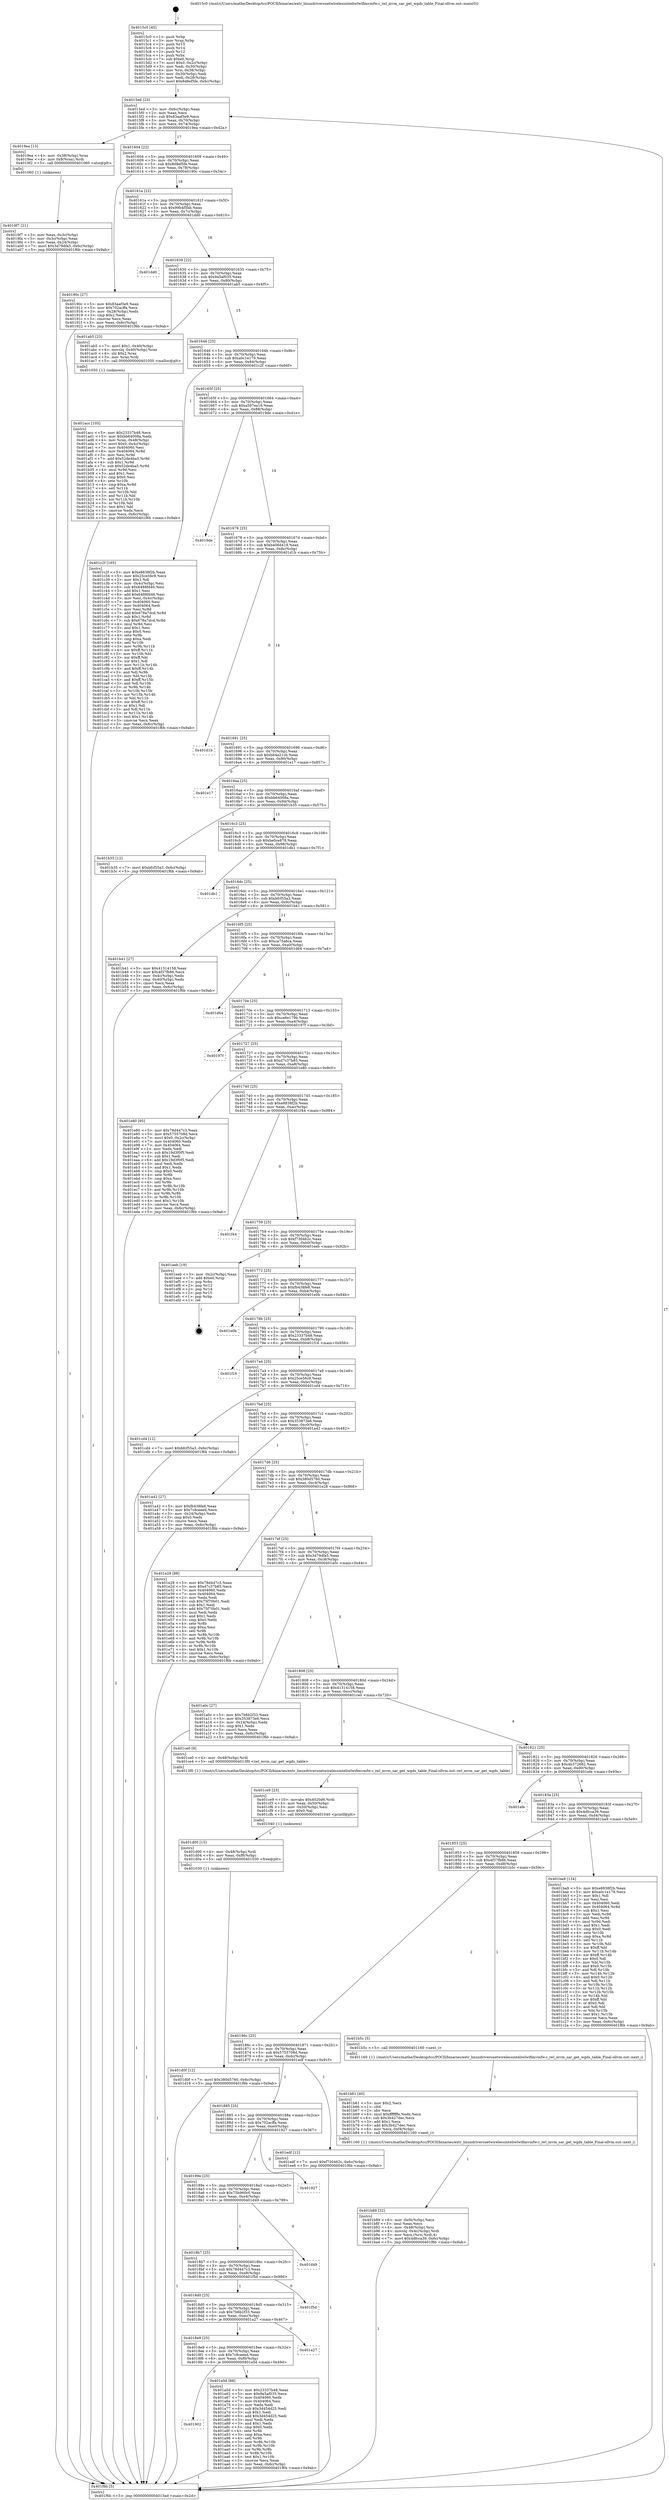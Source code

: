 digraph "0x4015c0" {
  label = "0x4015c0 (/mnt/c/Users/mathe/Desktop/tcc/POCII/binaries/extr_linuxdriversnetwirelessinteliwlwifimvmfw.c_iwl_mvm_sar_get_wgds_table_Final-ollvm.out::main(0))"
  labelloc = "t"
  node[shape=record]

  Entry [label="",width=0.3,height=0.3,shape=circle,fillcolor=black,style=filled]
  "0x4015ed" [label="{
     0x4015ed [23]\l
     | [instrs]\l
     &nbsp;&nbsp;0x4015ed \<+3\>: mov -0x6c(%rbp),%eax\l
     &nbsp;&nbsp;0x4015f0 \<+2\>: mov %eax,%ecx\l
     &nbsp;&nbsp;0x4015f2 \<+6\>: sub $0x83aaf3e9,%ecx\l
     &nbsp;&nbsp;0x4015f8 \<+3\>: mov %eax,-0x70(%rbp)\l
     &nbsp;&nbsp;0x4015fb \<+3\>: mov %ecx,-0x74(%rbp)\l
     &nbsp;&nbsp;0x4015fe \<+6\>: je 00000000004019ea \<main+0x42a\>\l
  }"]
  "0x4019ea" [label="{
     0x4019ea [13]\l
     | [instrs]\l
     &nbsp;&nbsp;0x4019ea \<+4\>: mov -0x38(%rbp),%rax\l
     &nbsp;&nbsp;0x4019ee \<+4\>: mov 0x8(%rax),%rdi\l
     &nbsp;&nbsp;0x4019f2 \<+5\>: call 0000000000401060 \<atoi@plt\>\l
     | [calls]\l
     &nbsp;&nbsp;0x401060 \{1\} (unknown)\l
  }"]
  "0x401604" [label="{
     0x401604 [22]\l
     | [instrs]\l
     &nbsp;&nbsp;0x401604 \<+5\>: jmp 0000000000401609 \<main+0x49\>\l
     &nbsp;&nbsp;0x401609 \<+3\>: mov -0x70(%rbp),%eax\l
     &nbsp;&nbsp;0x40160c \<+5\>: sub $0x8d8ef5fe,%eax\l
     &nbsp;&nbsp;0x401611 \<+3\>: mov %eax,-0x78(%rbp)\l
     &nbsp;&nbsp;0x401614 \<+6\>: je 000000000040190c \<main+0x34c\>\l
  }"]
  Exit [label="",width=0.3,height=0.3,shape=circle,fillcolor=black,style=filled,peripheries=2]
  "0x40190c" [label="{
     0x40190c [27]\l
     | [instrs]\l
     &nbsp;&nbsp;0x40190c \<+5\>: mov $0x83aaf3e9,%eax\l
     &nbsp;&nbsp;0x401911 \<+5\>: mov $0x702acffa,%ecx\l
     &nbsp;&nbsp;0x401916 \<+3\>: mov -0x28(%rbp),%edx\l
     &nbsp;&nbsp;0x401919 \<+3\>: cmp $0x2,%edx\l
     &nbsp;&nbsp;0x40191c \<+3\>: cmovne %ecx,%eax\l
     &nbsp;&nbsp;0x40191f \<+3\>: mov %eax,-0x6c(%rbp)\l
     &nbsp;&nbsp;0x401922 \<+5\>: jmp 0000000000401f6b \<main+0x9ab\>\l
  }"]
  "0x40161a" [label="{
     0x40161a [22]\l
     | [instrs]\l
     &nbsp;&nbsp;0x40161a \<+5\>: jmp 000000000040161f \<main+0x5f\>\l
     &nbsp;&nbsp;0x40161f \<+3\>: mov -0x70(%rbp),%eax\l
     &nbsp;&nbsp;0x401622 \<+5\>: sub $0x99b4f5bb,%eax\l
     &nbsp;&nbsp;0x401627 \<+3\>: mov %eax,-0x7c(%rbp)\l
     &nbsp;&nbsp;0x40162a \<+6\>: je 0000000000401dd0 \<main+0x810\>\l
  }"]
  "0x401f6b" [label="{
     0x401f6b [5]\l
     | [instrs]\l
     &nbsp;&nbsp;0x401f6b \<+5\>: jmp 00000000004015ed \<main+0x2d\>\l
  }"]
  "0x4015c0" [label="{
     0x4015c0 [45]\l
     | [instrs]\l
     &nbsp;&nbsp;0x4015c0 \<+1\>: push %rbp\l
     &nbsp;&nbsp;0x4015c1 \<+3\>: mov %rsp,%rbp\l
     &nbsp;&nbsp;0x4015c4 \<+2\>: push %r15\l
     &nbsp;&nbsp;0x4015c6 \<+2\>: push %r14\l
     &nbsp;&nbsp;0x4015c8 \<+2\>: push %r12\l
     &nbsp;&nbsp;0x4015ca \<+1\>: push %rbx\l
     &nbsp;&nbsp;0x4015cb \<+7\>: sub $0xe0,%rsp\l
     &nbsp;&nbsp;0x4015d2 \<+7\>: movl $0x0,-0x2c(%rbp)\l
     &nbsp;&nbsp;0x4015d9 \<+3\>: mov %edi,-0x30(%rbp)\l
     &nbsp;&nbsp;0x4015dc \<+4\>: mov %rsi,-0x38(%rbp)\l
     &nbsp;&nbsp;0x4015e0 \<+3\>: mov -0x30(%rbp),%edi\l
     &nbsp;&nbsp;0x4015e3 \<+3\>: mov %edi,-0x28(%rbp)\l
     &nbsp;&nbsp;0x4015e6 \<+7\>: movl $0x8d8ef5fe,-0x6c(%rbp)\l
  }"]
  "0x4019f7" [label="{
     0x4019f7 [21]\l
     | [instrs]\l
     &nbsp;&nbsp;0x4019f7 \<+3\>: mov %eax,-0x3c(%rbp)\l
     &nbsp;&nbsp;0x4019fa \<+3\>: mov -0x3c(%rbp),%eax\l
     &nbsp;&nbsp;0x4019fd \<+3\>: mov %eax,-0x24(%rbp)\l
     &nbsp;&nbsp;0x401a00 \<+7\>: movl $0x3d79dfa5,-0x6c(%rbp)\l
     &nbsp;&nbsp;0x401a07 \<+5\>: jmp 0000000000401f6b \<main+0x9ab\>\l
  }"]
  "0x401d0f" [label="{
     0x401d0f [12]\l
     | [instrs]\l
     &nbsp;&nbsp;0x401d0f \<+7\>: movl $0x380d5760,-0x6c(%rbp)\l
     &nbsp;&nbsp;0x401d16 \<+5\>: jmp 0000000000401f6b \<main+0x9ab\>\l
  }"]
  "0x401dd0" [label="{
     0x401dd0\l
  }", style=dashed]
  "0x401630" [label="{
     0x401630 [22]\l
     | [instrs]\l
     &nbsp;&nbsp;0x401630 \<+5\>: jmp 0000000000401635 \<main+0x75\>\l
     &nbsp;&nbsp;0x401635 \<+3\>: mov -0x70(%rbp),%eax\l
     &nbsp;&nbsp;0x401638 \<+5\>: sub $0x9a5af035,%eax\l
     &nbsp;&nbsp;0x40163d \<+3\>: mov %eax,-0x80(%rbp)\l
     &nbsp;&nbsp;0x401640 \<+6\>: je 0000000000401ab5 \<main+0x4f5\>\l
  }"]
  "0x401d00" [label="{
     0x401d00 [15]\l
     | [instrs]\l
     &nbsp;&nbsp;0x401d00 \<+4\>: mov -0x48(%rbp),%rdi\l
     &nbsp;&nbsp;0x401d04 \<+6\>: mov %eax,-0xf8(%rbp)\l
     &nbsp;&nbsp;0x401d0a \<+5\>: call 0000000000401030 \<free@plt\>\l
     | [calls]\l
     &nbsp;&nbsp;0x401030 \{1\} (unknown)\l
  }"]
  "0x401ab5" [label="{
     0x401ab5 [23]\l
     | [instrs]\l
     &nbsp;&nbsp;0x401ab5 \<+7\>: movl $0x1,-0x40(%rbp)\l
     &nbsp;&nbsp;0x401abc \<+4\>: movslq -0x40(%rbp),%rax\l
     &nbsp;&nbsp;0x401ac0 \<+4\>: shl $0x2,%rax\l
     &nbsp;&nbsp;0x401ac4 \<+3\>: mov %rax,%rdi\l
     &nbsp;&nbsp;0x401ac7 \<+5\>: call 0000000000401050 \<malloc@plt\>\l
     | [calls]\l
     &nbsp;&nbsp;0x401050 \{1\} (unknown)\l
  }"]
  "0x401646" [label="{
     0x401646 [25]\l
     | [instrs]\l
     &nbsp;&nbsp;0x401646 \<+5\>: jmp 000000000040164b \<main+0x8b\>\l
     &nbsp;&nbsp;0x40164b \<+3\>: mov -0x70(%rbp),%eax\l
     &nbsp;&nbsp;0x40164e \<+5\>: sub $0xa0c1e179,%eax\l
     &nbsp;&nbsp;0x401653 \<+6\>: mov %eax,-0x84(%rbp)\l
     &nbsp;&nbsp;0x401659 \<+6\>: je 0000000000401c2f \<main+0x66f\>\l
  }"]
  "0x401ce9" [label="{
     0x401ce9 [23]\l
     | [instrs]\l
     &nbsp;&nbsp;0x401ce9 \<+10\>: movabs $0x4020d6,%rdi\l
     &nbsp;&nbsp;0x401cf3 \<+3\>: mov %eax,-0x50(%rbp)\l
     &nbsp;&nbsp;0x401cf6 \<+3\>: mov -0x50(%rbp),%esi\l
     &nbsp;&nbsp;0x401cf9 \<+2\>: mov $0x0,%al\l
     &nbsp;&nbsp;0x401cfb \<+5\>: call 0000000000401040 \<printf@plt\>\l
     | [calls]\l
     &nbsp;&nbsp;0x401040 \{1\} (unknown)\l
  }"]
  "0x401c2f" [label="{
     0x401c2f [165]\l
     | [instrs]\l
     &nbsp;&nbsp;0x401c2f \<+5\>: mov $0xe8838f2b,%eax\l
     &nbsp;&nbsp;0x401c34 \<+5\>: mov $0x25ce56c9,%ecx\l
     &nbsp;&nbsp;0x401c39 \<+2\>: mov $0x1,%dl\l
     &nbsp;&nbsp;0x401c3b \<+3\>: mov -0x4c(%rbp),%esi\l
     &nbsp;&nbsp;0x401c3e \<+6\>: sub $0x6488fd46,%esi\l
     &nbsp;&nbsp;0x401c44 \<+3\>: add $0x1,%esi\l
     &nbsp;&nbsp;0x401c47 \<+6\>: add $0x6488fd46,%esi\l
     &nbsp;&nbsp;0x401c4d \<+3\>: mov %esi,-0x4c(%rbp)\l
     &nbsp;&nbsp;0x401c50 \<+7\>: mov 0x404060,%esi\l
     &nbsp;&nbsp;0x401c57 \<+7\>: mov 0x404064,%edi\l
     &nbsp;&nbsp;0x401c5e \<+3\>: mov %esi,%r8d\l
     &nbsp;&nbsp;0x401c61 \<+7\>: add $0x678a7dcd,%r8d\l
     &nbsp;&nbsp;0x401c68 \<+4\>: sub $0x1,%r8d\l
     &nbsp;&nbsp;0x401c6c \<+7\>: sub $0x678a7dcd,%r8d\l
     &nbsp;&nbsp;0x401c73 \<+4\>: imul %r8d,%esi\l
     &nbsp;&nbsp;0x401c77 \<+3\>: and $0x1,%esi\l
     &nbsp;&nbsp;0x401c7a \<+3\>: cmp $0x0,%esi\l
     &nbsp;&nbsp;0x401c7d \<+4\>: sete %r9b\l
     &nbsp;&nbsp;0x401c81 \<+3\>: cmp $0xa,%edi\l
     &nbsp;&nbsp;0x401c84 \<+4\>: setl %r10b\l
     &nbsp;&nbsp;0x401c88 \<+3\>: mov %r9b,%r11b\l
     &nbsp;&nbsp;0x401c8b \<+4\>: xor $0xff,%r11b\l
     &nbsp;&nbsp;0x401c8f \<+3\>: mov %r10b,%bl\l
     &nbsp;&nbsp;0x401c92 \<+3\>: xor $0xff,%bl\l
     &nbsp;&nbsp;0x401c95 \<+3\>: xor $0x1,%dl\l
     &nbsp;&nbsp;0x401c98 \<+3\>: mov %r11b,%r14b\l
     &nbsp;&nbsp;0x401c9b \<+4\>: and $0xff,%r14b\l
     &nbsp;&nbsp;0x401c9f \<+3\>: and %dl,%r9b\l
     &nbsp;&nbsp;0x401ca2 \<+3\>: mov %bl,%r15b\l
     &nbsp;&nbsp;0x401ca5 \<+4\>: and $0xff,%r15b\l
     &nbsp;&nbsp;0x401ca9 \<+3\>: and %dl,%r10b\l
     &nbsp;&nbsp;0x401cac \<+3\>: or %r9b,%r14b\l
     &nbsp;&nbsp;0x401caf \<+3\>: or %r10b,%r15b\l
     &nbsp;&nbsp;0x401cb2 \<+3\>: xor %r15b,%r14b\l
     &nbsp;&nbsp;0x401cb5 \<+3\>: or %bl,%r11b\l
     &nbsp;&nbsp;0x401cb8 \<+4\>: xor $0xff,%r11b\l
     &nbsp;&nbsp;0x401cbc \<+3\>: or $0x1,%dl\l
     &nbsp;&nbsp;0x401cbf \<+3\>: and %dl,%r11b\l
     &nbsp;&nbsp;0x401cc2 \<+3\>: or %r11b,%r14b\l
     &nbsp;&nbsp;0x401cc5 \<+4\>: test $0x1,%r14b\l
     &nbsp;&nbsp;0x401cc9 \<+3\>: cmovne %ecx,%eax\l
     &nbsp;&nbsp;0x401ccc \<+3\>: mov %eax,-0x6c(%rbp)\l
     &nbsp;&nbsp;0x401ccf \<+5\>: jmp 0000000000401f6b \<main+0x9ab\>\l
  }"]
  "0x40165f" [label="{
     0x40165f [25]\l
     | [instrs]\l
     &nbsp;&nbsp;0x40165f \<+5\>: jmp 0000000000401664 \<main+0xa4\>\l
     &nbsp;&nbsp;0x401664 \<+3\>: mov -0x70(%rbp),%eax\l
     &nbsp;&nbsp;0x401667 \<+5\>: sub $0xa597ea16,%eax\l
     &nbsp;&nbsp;0x40166c \<+6\>: mov %eax,-0x88(%rbp)\l
     &nbsp;&nbsp;0x401672 \<+6\>: je 00000000004019de \<main+0x41e\>\l
  }"]
  "0x401b89" [label="{
     0x401b89 [32]\l
     | [instrs]\l
     &nbsp;&nbsp;0x401b89 \<+6\>: mov -0xf4(%rbp),%ecx\l
     &nbsp;&nbsp;0x401b8f \<+3\>: imul %eax,%ecx\l
     &nbsp;&nbsp;0x401b92 \<+4\>: mov -0x48(%rbp),%rsi\l
     &nbsp;&nbsp;0x401b96 \<+4\>: movslq -0x4c(%rbp),%rdi\l
     &nbsp;&nbsp;0x401b9a \<+3\>: mov %ecx,(%rsi,%rdi,4)\l
     &nbsp;&nbsp;0x401b9d \<+7\>: movl $0x4dfcca39,-0x6c(%rbp)\l
     &nbsp;&nbsp;0x401ba4 \<+5\>: jmp 0000000000401f6b \<main+0x9ab\>\l
  }"]
  "0x4019de" [label="{
     0x4019de\l
  }", style=dashed]
  "0x401678" [label="{
     0x401678 [25]\l
     | [instrs]\l
     &nbsp;&nbsp;0x401678 \<+5\>: jmp 000000000040167d \<main+0xbd\>\l
     &nbsp;&nbsp;0x40167d \<+3\>: mov -0x70(%rbp),%eax\l
     &nbsp;&nbsp;0x401680 \<+5\>: sub $0xb406d419,%eax\l
     &nbsp;&nbsp;0x401685 \<+6\>: mov %eax,-0x8c(%rbp)\l
     &nbsp;&nbsp;0x40168b \<+6\>: je 0000000000401d1b \<main+0x75b\>\l
  }"]
  "0x401b61" [label="{
     0x401b61 [40]\l
     | [instrs]\l
     &nbsp;&nbsp;0x401b61 \<+5\>: mov $0x2,%ecx\l
     &nbsp;&nbsp;0x401b66 \<+1\>: cltd\l
     &nbsp;&nbsp;0x401b67 \<+2\>: idiv %ecx\l
     &nbsp;&nbsp;0x401b69 \<+6\>: imul $0xfffffffe,%edx,%ecx\l
     &nbsp;&nbsp;0x401b6f \<+6\>: sub $0x3b427dec,%ecx\l
     &nbsp;&nbsp;0x401b75 \<+3\>: add $0x1,%ecx\l
     &nbsp;&nbsp;0x401b78 \<+6\>: add $0x3b427dec,%ecx\l
     &nbsp;&nbsp;0x401b7e \<+6\>: mov %ecx,-0xf4(%rbp)\l
     &nbsp;&nbsp;0x401b84 \<+5\>: call 0000000000401160 \<next_i\>\l
     | [calls]\l
     &nbsp;&nbsp;0x401160 \{1\} (/mnt/c/Users/mathe/Desktop/tcc/POCII/binaries/extr_linuxdriversnetwirelessinteliwlwifimvmfw.c_iwl_mvm_sar_get_wgds_table_Final-ollvm.out::next_i)\l
  }"]
  "0x401d1b" [label="{
     0x401d1b\l
  }", style=dashed]
  "0x401691" [label="{
     0x401691 [25]\l
     | [instrs]\l
     &nbsp;&nbsp;0x401691 \<+5\>: jmp 0000000000401696 \<main+0xd6\>\l
     &nbsp;&nbsp;0x401696 \<+3\>: mov -0x70(%rbp),%eax\l
     &nbsp;&nbsp;0x401699 \<+5\>: sub $0xbb4a21cb,%eax\l
     &nbsp;&nbsp;0x40169e \<+6\>: mov %eax,-0x90(%rbp)\l
     &nbsp;&nbsp;0x4016a4 \<+6\>: je 0000000000401e17 \<main+0x857\>\l
  }"]
  "0x401acc" [label="{
     0x401acc [105]\l
     | [instrs]\l
     &nbsp;&nbsp;0x401acc \<+5\>: mov $0x23337b48,%ecx\l
     &nbsp;&nbsp;0x401ad1 \<+5\>: mov $0xbb64008a,%edx\l
     &nbsp;&nbsp;0x401ad6 \<+4\>: mov %rax,-0x48(%rbp)\l
     &nbsp;&nbsp;0x401ada \<+7\>: movl $0x0,-0x4c(%rbp)\l
     &nbsp;&nbsp;0x401ae1 \<+7\>: mov 0x404060,%esi\l
     &nbsp;&nbsp;0x401ae8 \<+8\>: mov 0x404064,%r8d\l
     &nbsp;&nbsp;0x401af0 \<+3\>: mov %esi,%r9d\l
     &nbsp;&nbsp;0x401af3 \<+7\>: add $0x52de4ba5,%r9d\l
     &nbsp;&nbsp;0x401afa \<+4\>: sub $0x1,%r9d\l
     &nbsp;&nbsp;0x401afe \<+7\>: sub $0x52de4ba5,%r9d\l
     &nbsp;&nbsp;0x401b05 \<+4\>: imul %r9d,%esi\l
     &nbsp;&nbsp;0x401b09 \<+3\>: and $0x1,%esi\l
     &nbsp;&nbsp;0x401b0c \<+3\>: cmp $0x0,%esi\l
     &nbsp;&nbsp;0x401b0f \<+4\>: sete %r10b\l
     &nbsp;&nbsp;0x401b13 \<+4\>: cmp $0xa,%r8d\l
     &nbsp;&nbsp;0x401b17 \<+4\>: setl %r11b\l
     &nbsp;&nbsp;0x401b1b \<+3\>: mov %r10b,%bl\l
     &nbsp;&nbsp;0x401b1e \<+3\>: and %r11b,%bl\l
     &nbsp;&nbsp;0x401b21 \<+3\>: xor %r11b,%r10b\l
     &nbsp;&nbsp;0x401b24 \<+3\>: or %r10b,%bl\l
     &nbsp;&nbsp;0x401b27 \<+3\>: test $0x1,%bl\l
     &nbsp;&nbsp;0x401b2a \<+3\>: cmovne %edx,%ecx\l
     &nbsp;&nbsp;0x401b2d \<+3\>: mov %ecx,-0x6c(%rbp)\l
     &nbsp;&nbsp;0x401b30 \<+5\>: jmp 0000000000401f6b \<main+0x9ab\>\l
  }"]
  "0x401e17" [label="{
     0x401e17\l
  }", style=dashed]
  "0x4016aa" [label="{
     0x4016aa [25]\l
     | [instrs]\l
     &nbsp;&nbsp;0x4016aa \<+5\>: jmp 00000000004016af \<main+0xef\>\l
     &nbsp;&nbsp;0x4016af \<+3\>: mov -0x70(%rbp),%eax\l
     &nbsp;&nbsp;0x4016b2 \<+5\>: sub $0xbb64008a,%eax\l
     &nbsp;&nbsp;0x4016b7 \<+6\>: mov %eax,-0x94(%rbp)\l
     &nbsp;&nbsp;0x4016bd \<+6\>: je 0000000000401b35 \<main+0x575\>\l
  }"]
  "0x401902" [label="{
     0x401902\l
  }", style=dashed]
  "0x401b35" [label="{
     0x401b35 [12]\l
     | [instrs]\l
     &nbsp;&nbsp;0x401b35 \<+7\>: movl $0xbfcf55a3,-0x6c(%rbp)\l
     &nbsp;&nbsp;0x401b3c \<+5\>: jmp 0000000000401f6b \<main+0x9ab\>\l
  }"]
  "0x4016c3" [label="{
     0x4016c3 [25]\l
     | [instrs]\l
     &nbsp;&nbsp;0x4016c3 \<+5\>: jmp 00000000004016c8 \<main+0x108\>\l
     &nbsp;&nbsp;0x4016c8 \<+3\>: mov -0x70(%rbp),%eax\l
     &nbsp;&nbsp;0x4016cb \<+5\>: sub $0xbe0ce878,%eax\l
     &nbsp;&nbsp;0x4016d0 \<+6\>: mov %eax,-0x98(%rbp)\l
     &nbsp;&nbsp;0x4016d6 \<+6\>: je 0000000000401db1 \<main+0x7f1\>\l
  }"]
  "0x401a5d" [label="{
     0x401a5d [88]\l
     | [instrs]\l
     &nbsp;&nbsp;0x401a5d \<+5\>: mov $0x23337b48,%eax\l
     &nbsp;&nbsp;0x401a62 \<+5\>: mov $0x9a5af035,%ecx\l
     &nbsp;&nbsp;0x401a67 \<+7\>: mov 0x404060,%edx\l
     &nbsp;&nbsp;0x401a6e \<+7\>: mov 0x404064,%esi\l
     &nbsp;&nbsp;0x401a75 \<+2\>: mov %edx,%edi\l
     &nbsp;&nbsp;0x401a77 \<+6\>: sub $0x3d454d25,%edi\l
     &nbsp;&nbsp;0x401a7d \<+3\>: sub $0x1,%edi\l
     &nbsp;&nbsp;0x401a80 \<+6\>: add $0x3d454d25,%edi\l
     &nbsp;&nbsp;0x401a86 \<+3\>: imul %edi,%edx\l
     &nbsp;&nbsp;0x401a89 \<+3\>: and $0x1,%edx\l
     &nbsp;&nbsp;0x401a8c \<+3\>: cmp $0x0,%edx\l
     &nbsp;&nbsp;0x401a8f \<+4\>: sete %r8b\l
     &nbsp;&nbsp;0x401a93 \<+3\>: cmp $0xa,%esi\l
     &nbsp;&nbsp;0x401a96 \<+4\>: setl %r9b\l
     &nbsp;&nbsp;0x401a9a \<+3\>: mov %r8b,%r10b\l
     &nbsp;&nbsp;0x401a9d \<+3\>: and %r9b,%r10b\l
     &nbsp;&nbsp;0x401aa0 \<+3\>: xor %r9b,%r8b\l
     &nbsp;&nbsp;0x401aa3 \<+3\>: or %r8b,%r10b\l
     &nbsp;&nbsp;0x401aa6 \<+4\>: test $0x1,%r10b\l
     &nbsp;&nbsp;0x401aaa \<+3\>: cmovne %ecx,%eax\l
     &nbsp;&nbsp;0x401aad \<+3\>: mov %eax,-0x6c(%rbp)\l
     &nbsp;&nbsp;0x401ab0 \<+5\>: jmp 0000000000401f6b \<main+0x9ab\>\l
  }"]
  "0x401db1" [label="{
     0x401db1\l
  }", style=dashed]
  "0x4016dc" [label="{
     0x4016dc [25]\l
     | [instrs]\l
     &nbsp;&nbsp;0x4016dc \<+5\>: jmp 00000000004016e1 \<main+0x121\>\l
     &nbsp;&nbsp;0x4016e1 \<+3\>: mov -0x70(%rbp),%eax\l
     &nbsp;&nbsp;0x4016e4 \<+5\>: sub $0xbfcf55a3,%eax\l
     &nbsp;&nbsp;0x4016e9 \<+6\>: mov %eax,-0x9c(%rbp)\l
     &nbsp;&nbsp;0x4016ef \<+6\>: je 0000000000401b41 \<main+0x581\>\l
  }"]
  "0x4018e9" [label="{
     0x4018e9 [25]\l
     | [instrs]\l
     &nbsp;&nbsp;0x4018e9 \<+5\>: jmp 00000000004018ee \<main+0x32e\>\l
     &nbsp;&nbsp;0x4018ee \<+3\>: mov -0x70(%rbp),%eax\l
     &nbsp;&nbsp;0x4018f1 \<+5\>: sub $0x7c8ceeed,%eax\l
     &nbsp;&nbsp;0x4018f6 \<+6\>: mov %eax,-0xf0(%rbp)\l
     &nbsp;&nbsp;0x4018fc \<+6\>: je 0000000000401a5d \<main+0x49d\>\l
  }"]
  "0x401b41" [label="{
     0x401b41 [27]\l
     | [instrs]\l
     &nbsp;&nbsp;0x401b41 \<+5\>: mov $0x41314158,%eax\l
     &nbsp;&nbsp;0x401b46 \<+5\>: mov $0x4f37fb86,%ecx\l
     &nbsp;&nbsp;0x401b4b \<+3\>: mov -0x4c(%rbp),%edx\l
     &nbsp;&nbsp;0x401b4e \<+3\>: cmp -0x40(%rbp),%edx\l
     &nbsp;&nbsp;0x401b51 \<+3\>: cmovl %ecx,%eax\l
     &nbsp;&nbsp;0x401b54 \<+3\>: mov %eax,-0x6c(%rbp)\l
     &nbsp;&nbsp;0x401b57 \<+5\>: jmp 0000000000401f6b \<main+0x9ab\>\l
  }"]
  "0x4016f5" [label="{
     0x4016f5 [25]\l
     | [instrs]\l
     &nbsp;&nbsp;0x4016f5 \<+5\>: jmp 00000000004016fa \<main+0x13a\>\l
     &nbsp;&nbsp;0x4016fa \<+3\>: mov -0x70(%rbp),%eax\l
     &nbsp;&nbsp;0x4016fd \<+5\>: sub $0xca75a6ca,%eax\l
     &nbsp;&nbsp;0x401702 \<+6\>: mov %eax,-0xa0(%rbp)\l
     &nbsp;&nbsp;0x401708 \<+6\>: je 0000000000401d64 \<main+0x7a4\>\l
  }"]
  "0x401a27" [label="{
     0x401a27\l
  }", style=dashed]
  "0x401d64" [label="{
     0x401d64\l
  }", style=dashed]
  "0x40170e" [label="{
     0x40170e [25]\l
     | [instrs]\l
     &nbsp;&nbsp;0x40170e \<+5\>: jmp 0000000000401713 \<main+0x153\>\l
     &nbsp;&nbsp;0x401713 \<+3\>: mov -0x70(%rbp),%eax\l
     &nbsp;&nbsp;0x401716 \<+5\>: sub $0xce6e179b,%eax\l
     &nbsp;&nbsp;0x40171b \<+6\>: mov %eax,-0xa4(%rbp)\l
     &nbsp;&nbsp;0x401721 \<+6\>: je 000000000040197f \<main+0x3bf\>\l
  }"]
  "0x4018d0" [label="{
     0x4018d0 [25]\l
     | [instrs]\l
     &nbsp;&nbsp;0x4018d0 \<+5\>: jmp 00000000004018d5 \<main+0x315\>\l
     &nbsp;&nbsp;0x4018d5 \<+3\>: mov -0x70(%rbp),%eax\l
     &nbsp;&nbsp;0x4018d8 \<+5\>: sub $0x7b6b2f33,%eax\l
     &nbsp;&nbsp;0x4018dd \<+6\>: mov %eax,-0xec(%rbp)\l
     &nbsp;&nbsp;0x4018e3 \<+6\>: je 0000000000401a27 \<main+0x467\>\l
  }"]
  "0x40197f" [label="{
     0x40197f\l
  }", style=dashed]
  "0x401727" [label="{
     0x401727 [25]\l
     | [instrs]\l
     &nbsp;&nbsp;0x401727 \<+5\>: jmp 000000000040172c \<main+0x16c\>\l
     &nbsp;&nbsp;0x40172c \<+3\>: mov -0x70(%rbp),%eax\l
     &nbsp;&nbsp;0x40172f \<+5\>: sub $0xd7c37b85,%eax\l
     &nbsp;&nbsp;0x401734 \<+6\>: mov %eax,-0xa8(%rbp)\l
     &nbsp;&nbsp;0x40173a \<+6\>: je 0000000000401e80 \<main+0x8c0\>\l
  }"]
  "0x401f5d" [label="{
     0x401f5d\l
  }", style=dashed]
  "0x401e80" [label="{
     0x401e80 [95]\l
     | [instrs]\l
     &nbsp;&nbsp;0x401e80 \<+5\>: mov $0x78d447c3,%eax\l
     &nbsp;&nbsp;0x401e85 \<+5\>: mov $0x5755708d,%ecx\l
     &nbsp;&nbsp;0x401e8a \<+7\>: movl $0x0,-0x2c(%rbp)\l
     &nbsp;&nbsp;0x401e91 \<+7\>: mov 0x404060,%edx\l
     &nbsp;&nbsp;0x401e98 \<+7\>: mov 0x404064,%esi\l
     &nbsp;&nbsp;0x401e9f \<+2\>: mov %edx,%edi\l
     &nbsp;&nbsp;0x401ea1 \<+6\>: sub $0x19d3f0f5,%edi\l
     &nbsp;&nbsp;0x401ea7 \<+3\>: sub $0x1,%edi\l
     &nbsp;&nbsp;0x401eaa \<+6\>: add $0x19d3f0f5,%edi\l
     &nbsp;&nbsp;0x401eb0 \<+3\>: imul %edi,%edx\l
     &nbsp;&nbsp;0x401eb3 \<+3\>: and $0x1,%edx\l
     &nbsp;&nbsp;0x401eb6 \<+3\>: cmp $0x0,%edx\l
     &nbsp;&nbsp;0x401eb9 \<+4\>: sete %r8b\l
     &nbsp;&nbsp;0x401ebd \<+3\>: cmp $0xa,%esi\l
     &nbsp;&nbsp;0x401ec0 \<+4\>: setl %r9b\l
     &nbsp;&nbsp;0x401ec4 \<+3\>: mov %r8b,%r10b\l
     &nbsp;&nbsp;0x401ec7 \<+3\>: and %r9b,%r10b\l
     &nbsp;&nbsp;0x401eca \<+3\>: xor %r9b,%r8b\l
     &nbsp;&nbsp;0x401ecd \<+3\>: or %r8b,%r10b\l
     &nbsp;&nbsp;0x401ed0 \<+4\>: test $0x1,%r10b\l
     &nbsp;&nbsp;0x401ed4 \<+3\>: cmovne %ecx,%eax\l
     &nbsp;&nbsp;0x401ed7 \<+3\>: mov %eax,-0x6c(%rbp)\l
     &nbsp;&nbsp;0x401eda \<+5\>: jmp 0000000000401f6b \<main+0x9ab\>\l
  }"]
  "0x401740" [label="{
     0x401740 [25]\l
     | [instrs]\l
     &nbsp;&nbsp;0x401740 \<+5\>: jmp 0000000000401745 \<main+0x185\>\l
     &nbsp;&nbsp;0x401745 \<+3\>: mov -0x70(%rbp),%eax\l
     &nbsp;&nbsp;0x401748 \<+5\>: sub $0xe8838f2b,%eax\l
     &nbsp;&nbsp;0x40174d \<+6\>: mov %eax,-0xac(%rbp)\l
     &nbsp;&nbsp;0x401753 \<+6\>: je 0000000000401f44 \<main+0x984\>\l
  }"]
  "0x4018b7" [label="{
     0x4018b7 [25]\l
     | [instrs]\l
     &nbsp;&nbsp;0x4018b7 \<+5\>: jmp 00000000004018bc \<main+0x2fc\>\l
     &nbsp;&nbsp;0x4018bc \<+3\>: mov -0x70(%rbp),%eax\l
     &nbsp;&nbsp;0x4018bf \<+5\>: sub $0x78d447c3,%eax\l
     &nbsp;&nbsp;0x4018c4 \<+6\>: mov %eax,-0xe8(%rbp)\l
     &nbsp;&nbsp;0x4018ca \<+6\>: je 0000000000401f5d \<main+0x99d\>\l
  }"]
  "0x401f44" [label="{
     0x401f44\l
  }", style=dashed]
  "0x401759" [label="{
     0x401759 [25]\l
     | [instrs]\l
     &nbsp;&nbsp;0x401759 \<+5\>: jmp 000000000040175e \<main+0x19e\>\l
     &nbsp;&nbsp;0x40175e \<+3\>: mov -0x70(%rbp),%eax\l
     &nbsp;&nbsp;0x401761 \<+5\>: sub $0xf730462c,%eax\l
     &nbsp;&nbsp;0x401766 \<+6\>: mov %eax,-0xb0(%rbp)\l
     &nbsp;&nbsp;0x40176c \<+6\>: je 0000000000401eeb \<main+0x92b\>\l
  }"]
  "0x401d49" [label="{
     0x401d49\l
  }", style=dashed]
  "0x401eeb" [label="{
     0x401eeb [19]\l
     | [instrs]\l
     &nbsp;&nbsp;0x401eeb \<+3\>: mov -0x2c(%rbp),%eax\l
     &nbsp;&nbsp;0x401eee \<+7\>: add $0xe0,%rsp\l
     &nbsp;&nbsp;0x401ef5 \<+1\>: pop %rbx\l
     &nbsp;&nbsp;0x401ef6 \<+2\>: pop %r12\l
     &nbsp;&nbsp;0x401ef8 \<+2\>: pop %r14\l
     &nbsp;&nbsp;0x401efa \<+2\>: pop %r15\l
     &nbsp;&nbsp;0x401efc \<+1\>: pop %rbp\l
     &nbsp;&nbsp;0x401efd \<+1\>: ret\l
  }"]
  "0x401772" [label="{
     0x401772 [25]\l
     | [instrs]\l
     &nbsp;&nbsp;0x401772 \<+5\>: jmp 0000000000401777 \<main+0x1b7\>\l
     &nbsp;&nbsp;0x401777 \<+3\>: mov -0x70(%rbp),%eax\l
     &nbsp;&nbsp;0x40177a \<+5\>: sub $0xfb438fe8,%eax\l
     &nbsp;&nbsp;0x40177f \<+6\>: mov %eax,-0xb4(%rbp)\l
     &nbsp;&nbsp;0x401785 \<+6\>: je 0000000000401e0b \<main+0x84b\>\l
  }"]
  "0x40189e" [label="{
     0x40189e [25]\l
     | [instrs]\l
     &nbsp;&nbsp;0x40189e \<+5\>: jmp 00000000004018a3 \<main+0x2e3\>\l
     &nbsp;&nbsp;0x4018a3 \<+3\>: mov -0x70(%rbp),%eax\l
     &nbsp;&nbsp;0x4018a6 \<+5\>: sub $0x75b960c0,%eax\l
     &nbsp;&nbsp;0x4018ab \<+6\>: mov %eax,-0xe4(%rbp)\l
     &nbsp;&nbsp;0x4018b1 \<+6\>: je 0000000000401d49 \<main+0x789\>\l
  }"]
  "0x401e0b" [label="{
     0x401e0b\l
  }", style=dashed]
  "0x40178b" [label="{
     0x40178b [25]\l
     | [instrs]\l
     &nbsp;&nbsp;0x40178b \<+5\>: jmp 0000000000401790 \<main+0x1d0\>\l
     &nbsp;&nbsp;0x401790 \<+3\>: mov -0x70(%rbp),%eax\l
     &nbsp;&nbsp;0x401793 \<+5\>: sub $0x23337b48,%eax\l
     &nbsp;&nbsp;0x401798 \<+6\>: mov %eax,-0xb8(%rbp)\l
     &nbsp;&nbsp;0x40179e \<+6\>: je 0000000000401f16 \<main+0x956\>\l
  }"]
  "0x401927" [label="{
     0x401927\l
  }", style=dashed]
  "0x401f16" [label="{
     0x401f16\l
  }", style=dashed]
  "0x4017a4" [label="{
     0x4017a4 [25]\l
     | [instrs]\l
     &nbsp;&nbsp;0x4017a4 \<+5\>: jmp 00000000004017a9 \<main+0x1e9\>\l
     &nbsp;&nbsp;0x4017a9 \<+3\>: mov -0x70(%rbp),%eax\l
     &nbsp;&nbsp;0x4017ac \<+5\>: sub $0x25ce56c9,%eax\l
     &nbsp;&nbsp;0x4017b1 \<+6\>: mov %eax,-0xbc(%rbp)\l
     &nbsp;&nbsp;0x4017b7 \<+6\>: je 0000000000401cd4 \<main+0x714\>\l
  }"]
  "0x401885" [label="{
     0x401885 [25]\l
     | [instrs]\l
     &nbsp;&nbsp;0x401885 \<+5\>: jmp 000000000040188a \<main+0x2ca\>\l
     &nbsp;&nbsp;0x40188a \<+3\>: mov -0x70(%rbp),%eax\l
     &nbsp;&nbsp;0x40188d \<+5\>: sub $0x702acffa,%eax\l
     &nbsp;&nbsp;0x401892 \<+6\>: mov %eax,-0xe0(%rbp)\l
     &nbsp;&nbsp;0x401898 \<+6\>: je 0000000000401927 \<main+0x367\>\l
  }"]
  "0x401cd4" [label="{
     0x401cd4 [12]\l
     | [instrs]\l
     &nbsp;&nbsp;0x401cd4 \<+7\>: movl $0xbfcf55a3,-0x6c(%rbp)\l
     &nbsp;&nbsp;0x401cdb \<+5\>: jmp 0000000000401f6b \<main+0x9ab\>\l
  }"]
  "0x4017bd" [label="{
     0x4017bd [25]\l
     | [instrs]\l
     &nbsp;&nbsp;0x4017bd \<+5\>: jmp 00000000004017c2 \<main+0x202\>\l
     &nbsp;&nbsp;0x4017c2 \<+3\>: mov -0x70(%rbp),%eax\l
     &nbsp;&nbsp;0x4017c5 \<+5\>: sub $0x353873e6,%eax\l
     &nbsp;&nbsp;0x4017ca \<+6\>: mov %eax,-0xc0(%rbp)\l
     &nbsp;&nbsp;0x4017d0 \<+6\>: je 0000000000401a42 \<main+0x482\>\l
  }"]
  "0x401edf" [label="{
     0x401edf [12]\l
     | [instrs]\l
     &nbsp;&nbsp;0x401edf \<+7\>: movl $0xf730462c,-0x6c(%rbp)\l
     &nbsp;&nbsp;0x401ee6 \<+5\>: jmp 0000000000401f6b \<main+0x9ab\>\l
  }"]
  "0x401a42" [label="{
     0x401a42 [27]\l
     | [instrs]\l
     &nbsp;&nbsp;0x401a42 \<+5\>: mov $0xfb438fe8,%eax\l
     &nbsp;&nbsp;0x401a47 \<+5\>: mov $0x7c8ceeed,%ecx\l
     &nbsp;&nbsp;0x401a4c \<+3\>: mov -0x24(%rbp),%edx\l
     &nbsp;&nbsp;0x401a4f \<+3\>: cmp $0x0,%edx\l
     &nbsp;&nbsp;0x401a52 \<+3\>: cmove %ecx,%eax\l
     &nbsp;&nbsp;0x401a55 \<+3\>: mov %eax,-0x6c(%rbp)\l
     &nbsp;&nbsp;0x401a58 \<+5\>: jmp 0000000000401f6b \<main+0x9ab\>\l
  }"]
  "0x4017d6" [label="{
     0x4017d6 [25]\l
     | [instrs]\l
     &nbsp;&nbsp;0x4017d6 \<+5\>: jmp 00000000004017db \<main+0x21b\>\l
     &nbsp;&nbsp;0x4017db \<+3\>: mov -0x70(%rbp),%eax\l
     &nbsp;&nbsp;0x4017de \<+5\>: sub $0x380d5760,%eax\l
     &nbsp;&nbsp;0x4017e3 \<+6\>: mov %eax,-0xc4(%rbp)\l
     &nbsp;&nbsp;0x4017e9 \<+6\>: je 0000000000401e28 \<main+0x868\>\l
  }"]
  "0x40186c" [label="{
     0x40186c [25]\l
     | [instrs]\l
     &nbsp;&nbsp;0x40186c \<+5\>: jmp 0000000000401871 \<main+0x2b1\>\l
     &nbsp;&nbsp;0x401871 \<+3\>: mov -0x70(%rbp),%eax\l
     &nbsp;&nbsp;0x401874 \<+5\>: sub $0x5755708d,%eax\l
     &nbsp;&nbsp;0x401879 \<+6\>: mov %eax,-0xdc(%rbp)\l
     &nbsp;&nbsp;0x40187f \<+6\>: je 0000000000401edf \<main+0x91f\>\l
  }"]
  "0x401e28" [label="{
     0x401e28 [88]\l
     | [instrs]\l
     &nbsp;&nbsp;0x401e28 \<+5\>: mov $0x78d447c3,%eax\l
     &nbsp;&nbsp;0x401e2d \<+5\>: mov $0xd7c37b85,%ecx\l
     &nbsp;&nbsp;0x401e32 \<+7\>: mov 0x404060,%edx\l
     &nbsp;&nbsp;0x401e39 \<+7\>: mov 0x404064,%esi\l
     &nbsp;&nbsp;0x401e40 \<+2\>: mov %edx,%edi\l
     &nbsp;&nbsp;0x401e42 \<+6\>: sub $0x75f70b01,%edi\l
     &nbsp;&nbsp;0x401e48 \<+3\>: sub $0x1,%edi\l
     &nbsp;&nbsp;0x401e4b \<+6\>: add $0x75f70b01,%edi\l
     &nbsp;&nbsp;0x401e51 \<+3\>: imul %edi,%edx\l
     &nbsp;&nbsp;0x401e54 \<+3\>: and $0x1,%edx\l
     &nbsp;&nbsp;0x401e57 \<+3\>: cmp $0x0,%edx\l
     &nbsp;&nbsp;0x401e5a \<+4\>: sete %r8b\l
     &nbsp;&nbsp;0x401e5e \<+3\>: cmp $0xa,%esi\l
     &nbsp;&nbsp;0x401e61 \<+4\>: setl %r9b\l
     &nbsp;&nbsp;0x401e65 \<+3\>: mov %r8b,%r10b\l
     &nbsp;&nbsp;0x401e68 \<+3\>: and %r9b,%r10b\l
     &nbsp;&nbsp;0x401e6b \<+3\>: xor %r9b,%r8b\l
     &nbsp;&nbsp;0x401e6e \<+3\>: or %r8b,%r10b\l
     &nbsp;&nbsp;0x401e71 \<+4\>: test $0x1,%r10b\l
     &nbsp;&nbsp;0x401e75 \<+3\>: cmovne %ecx,%eax\l
     &nbsp;&nbsp;0x401e78 \<+3\>: mov %eax,-0x6c(%rbp)\l
     &nbsp;&nbsp;0x401e7b \<+5\>: jmp 0000000000401f6b \<main+0x9ab\>\l
  }"]
  "0x4017ef" [label="{
     0x4017ef [25]\l
     | [instrs]\l
     &nbsp;&nbsp;0x4017ef \<+5\>: jmp 00000000004017f4 \<main+0x234\>\l
     &nbsp;&nbsp;0x4017f4 \<+3\>: mov -0x70(%rbp),%eax\l
     &nbsp;&nbsp;0x4017f7 \<+5\>: sub $0x3d79dfa5,%eax\l
     &nbsp;&nbsp;0x4017fc \<+6\>: mov %eax,-0xc8(%rbp)\l
     &nbsp;&nbsp;0x401802 \<+6\>: je 0000000000401a0c \<main+0x44c\>\l
  }"]
  "0x401b5c" [label="{
     0x401b5c [5]\l
     | [instrs]\l
     &nbsp;&nbsp;0x401b5c \<+5\>: call 0000000000401160 \<next_i\>\l
     | [calls]\l
     &nbsp;&nbsp;0x401160 \{1\} (/mnt/c/Users/mathe/Desktop/tcc/POCII/binaries/extr_linuxdriversnetwirelessinteliwlwifimvmfw.c_iwl_mvm_sar_get_wgds_table_Final-ollvm.out::next_i)\l
  }"]
  "0x401a0c" [label="{
     0x401a0c [27]\l
     | [instrs]\l
     &nbsp;&nbsp;0x401a0c \<+5\>: mov $0x7b6b2f33,%eax\l
     &nbsp;&nbsp;0x401a11 \<+5\>: mov $0x353873e6,%ecx\l
     &nbsp;&nbsp;0x401a16 \<+3\>: mov -0x24(%rbp),%edx\l
     &nbsp;&nbsp;0x401a19 \<+3\>: cmp $0x1,%edx\l
     &nbsp;&nbsp;0x401a1c \<+3\>: cmovl %ecx,%eax\l
     &nbsp;&nbsp;0x401a1f \<+3\>: mov %eax,-0x6c(%rbp)\l
     &nbsp;&nbsp;0x401a22 \<+5\>: jmp 0000000000401f6b \<main+0x9ab\>\l
  }"]
  "0x401808" [label="{
     0x401808 [25]\l
     | [instrs]\l
     &nbsp;&nbsp;0x401808 \<+5\>: jmp 000000000040180d \<main+0x24d\>\l
     &nbsp;&nbsp;0x40180d \<+3\>: mov -0x70(%rbp),%eax\l
     &nbsp;&nbsp;0x401810 \<+5\>: sub $0x41314158,%eax\l
     &nbsp;&nbsp;0x401815 \<+6\>: mov %eax,-0xcc(%rbp)\l
     &nbsp;&nbsp;0x40181b \<+6\>: je 0000000000401ce0 \<main+0x720\>\l
  }"]
  "0x401853" [label="{
     0x401853 [25]\l
     | [instrs]\l
     &nbsp;&nbsp;0x401853 \<+5\>: jmp 0000000000401858 \<main+0x298\>\l
     &nbsp;&nbsp;0x401858 \<+3\>: mov -0x70(%rbp),%eax\l
     &nbsp;&nbsp;0x40185b \<+5\>: sub $0x4f37fb86,%eax\l
     &nbsp;&nbsp;0x401860 \<+6\>: mov %eax,-0xd8(%rbp)\l
     &nbsp;&nbsp;0x401866 \<+6\>: je 0000000000401b5c \<main+0x59c\>\l
  }"]
  "0x401ce0" [label="{
     0x401ce0 [9]\l
     | [instrs]\l
     &nbsp;&nbsp;0x401ce0 \<+4\>: mov -0x48(%rbp),%rdi\l
     &nbsp;&nbsp;0x401ce4 \<+5\>: call 00000000004013f0 \<iwl_mvm_sar_get_wgds_table\>\l
     | [calls]\l
     &nbsp;&nbsp;0x4013f0 \{1\} (/mnt/c/Users/mathe/Desktop/tcc/POCII/binaries/extr_linuxdriversnetwirelessinteliwlwifimvmfw.c_iwl_mvm_sar_get_wgds_table_Final-ollvm.out::iwl_mvm_sar_get_wgds_table)\l
  }"]
  "0x401821" [label="{
     0x401821 [25]\l
     | [instrs]\l
     &nbsp;&nbsp;0x401821 \<+5\>: jmp 0000000000401826 \<main+0x266\>\l
     &nbsp;&nbsp;0x401826 \<+3\>: mov -0x70(%rbp),%eax\l
     &nbsp;&nbsp;0x401829 \<+5\>: sub $0x4b372682,%eax\l
     &nbsp;&nbsp;0x40182e \<+6\>: mov %eax,-0xd0(%rbp)\l
     &nbsp;&nbsp;0x401834 \<+6\>: je 0000000000401efe \<main+0x93e\>\l
  }"]
  "0x401ba9" [label="{
     0x401ba9 [134]\l
     | [instrs]\l
     &nbsp;&nbsp;0x401ba9 \<+5\>: mov $0xe8838f2b,%eax\l
     &nbsp;&nbsp;0x401bae \<+5\>: mov $0xa0c1e179,%ecx\l
     &nbsp;&nbsp;0x401bb3 \<+2\>: mov $0x1,%dl\l
     &nbsp;&nbsp;0x401bb5 \<+2\>: xor %esi,%esi\l
     &nbsp;&nbsp;0x401bb7 \<+7\>: mov 0x404060,%edi\l
     &nbsp;&nbsp;0x401bbe \<+8\>: mov 0x404064,%r8d\l
     &nbsp;&nbsp;0x401bc6 \<+3\>: sub $0x1,%esi\l
     &nbsp;&nbsp;0x401bc9 \<+3\>: mov %edi,%r9d\l
     &nbsp;&nbsp;0x401bcc \<+3\>: add %esi,%r9d\l
     &nbsp;&nbsp;0x401bcf \<+4\>: imul %r9d,%edi\l
     &nbsp;&nbsp;0x401bd3 \<+3\>: and $0x1,%edi\l
     &nbsp;&nbsp;0x401bd6 \<+3\>: cmp $0x0,%edi\l
     &nbsp;&nbsp;0x401bd9 \<+4\>: sete %r10b\l
     &nbsp;&nbsp;0x401bdd \<+4\>: cmp $0xa,%r8d\l
     &nbsp;&nbsp;0x401be1 \<+4\>: setl %r11b\l
     &nbsp;&nbsp;0x401be5 \<+3\>: mov %r10b,%bl\l
     &nbsp;&nbsp;0x401be8 \<+3\>: xor $0xff,%bl\l
     &nbsp;&nbsp;0x401beb \<+3\>: mov %r11b,%r14b\l
     &nbsp;&nbsp;0x401bee \<+4\>: xor $0xff,%r14b\l
     &nbsp;&nbsp;0x401bf2 \<+3\>: xor $0x0,%dl\l
     &nbsp;&nbsp;0x401bf5 \<+3\>: mov %bl,%r15b\l
     &nbsp;&nbsp;0x401bf8 \<+4\>: and $0x0,%r15b\l
     &nbsp;&nbsp;0x401bfc \<+3\>: and %dl,%r10b\l
     &nbsp;&nbsp;0x401bff \<+3\>: mov %r14b,%r12b\l
     &nbsp;&nbsp;0x401c02 \<+4\>: and $0x0,%r12b\l
     &nbsp;&nbsp;0x401c06 \<+3\>: and %dl,%r11b\l
     &nbsp;&nbsp;0x401c09 \<+3\>: or %r10b,%r15b\l
     &nbsp;&nbsp;0x401c0c \<+3\>: or %r11b,%r12b\l
     &nbsp;&nbsp;0x401c0f \<+3\>: xor %r12b,%r15b\l
     &nbsp;&nbsp;0x401c12 \<+3\>: or %r14b,%bl\l
     &nbsp;&nbsp;0x401c15 \<+3\>: xor $0xff,%bl\l
     &nbsp;&nbsp;0x401c18 \<+3\>: or $0x0,%dl\l
     &nbsp;&nbsp;0x401c1b \<+2\>: and %dl,%bl\l
     &nbsp;&nbsp;0x401c1d \<+3\>: or %bl,%r15b\l
     &nbsp;&nbsp;0x401c20 \<+4\>: test $0x1,%r15b\l
     &nbsp;&nbsp;0x401c24 \<+3\>: cmovne %ecx,%eax\l
     &nbsp;&nbsp;0x401c27 \<+3\>: mov %eax,-0x6c(%rbp)\l
     &nbsp;&nbsp;0x401c2a \<+5\>: jmp 0000000000401f6b \<main+0x9ab\>\l
  }"]
  "0x401efe" [label="{
     0x401efe\l
  }", style=dashed]
  "0x40183a" [label="{
     0x40183a [25]\l
     | [instrs]\l
     &nbsp;&nbsp;0x40183a \<+5\>: jmp 000000000040183f \<main+0x27f\>\l
     &nbsp;&nbsp;0x40183f \<+3\>: mov -0x70(%rbp),%eax\l
     &nbsp;&nbsp;0x401842 \<+5\>: sub $0x4dfcca39,%eax\l
     &nbsp;&nbsp;0x401847 \<+6\>: mov %eax,-0xd4(%rbp)\l
     &nbsp;&nbsp;0x40184d \<+6\>: je 0000000000401ba9 \<main+0x5e9\>\l
  }"]
  Entry -> "0x4015c0" [label=" 1"]
  "0x4015ed" -> "0x4019ea" [label=" 1"]
  "0x4015ed" -> "0x401604" [label=" 17"]
  "0x401eeb" -> Exit [label=" 1"]
  "0x401604" -> "0x40190c" [label=" 1"]
  "0x401604" -> "0x40161a" [label=" 16"]
  "0x40190c" -> "0x401f6b" [label=" 1"]
  "0x4015c0" -> "0x4015ed" [label=" 1"]
  "0x401f6b" -> "0x4015ed" [label=" 17"]
  "0x4019ea" -> "0x4019f7" [label=" 1"]
  "0x4019f7" -> "0x401f6b" [label=" 1"]
  "0x401edf" -> "0x401f6b" [label=" 1"]
  "0x40161a" -> "0x401dd0" [label=" 0"]
  "0x40161a" -> "0x401630" [label=" 16"]
  "0x401e80" -> "0x401f6b" [label=" 1"]
  "0x401630" -> "0x401ab5" [label=" 1"]
  "0x401630" -> "0x401646" [label=" 15"]
  "0x401e28" -> "0x401f6b" [label=" 1"]
  "0x401646" -> "0x401c2f" [label=" 1"]
  "0x401646" -> "0x40165f" [label=" 14"]
  "0x401d0f" -> "0x401f6b" [label=" 1"]
  "0x40165f" -> "0x4019de" [label=" 0"]
  "0x40165f" -> "0x401678" [label=" 14"]
  "0x401d00" -> "0x401d0f" [label=" 1"]
  "0x401678" -> "0x401d1b" [label=" 0"]
  "0x401678" -> "0x401691" [label=" 14"]
  "0x401ce9" -> "0x401d00" [label=" 1"]
  "0x401691" -> "0x401e17" [label=" 0"]
  "0x401691" -> "0x4016aa" [label=" 14"]
  "0x401ce0" -> "0x401ce9" [label=" 1"]
  "0x4016aa" -> "0x401b35" [label=" 1"]
  "0x4016aa" -> "0x4016c3" [label=" 13"]
  "0x401cd4" -> "0x401f6b" [label=" 1"]
  "0x4016c3" -> "0x401db1" [label=" 0"]
  "0x4016c3" -> "0x4016dc" [label=" 13"]
  "0x401c2f" -> "0x401f6b" [label=" 1"]
  "0x4016dc" -> "0x401b41" [label=" 2"]
  "0x4016dc" -> "0x4016f5" [label=" 11"]
  "0x401b89" -> "0x401f6b" [label=" 1"]
  "0x4016f5" -> "0x401d64" [label=" 0"]
  "0x4016f5" -> "0x40170e" [label=" 11"]
  "0x401b61" -> "0x401b89" [label=" 1"]
  "0x40170e" -> "0x40197f" [label=" 0"]
  "0x40170e" -> "0x401727" [label=" 11"]
  "0x401b41" -> "0x401f6b" [label=" 2"]
  "0x401727" -> "0x401e80" [label=" 1"]
  "0x401727" -> "0x401740" [label=" 10"]
  "0x401b35" -> "0x401f6b" [label=" 1"]
  "0x401740" -> "0x401f44" [label=" 0"]
  "0x401740" -> "0x401759" [label=" 10"]
  "0x401ab5" -> "0x401acc" [label=" 1"]
  "0x401759" -> "0x401eeb" [label=" 1"]
  "0x401759" -> "0x401772" [label=" 9"]
  "0x401a5d" -> "0x401f6b" [label=" 1"]
  "0x401772" -> "0x401e0b" [label=" 0"]
  "0x401772" -> "0x40178b" [label=" 9"]
  "0x4018e9" -> "0x401a5d" [label=" 1"]
  "0x40178b" -> "0x401f16" [label=" 0"]
  "0x40178b" -> "0x4017a4" [label=" 9"]
  "0x401ba9" -> "0x401f6b" [label=" 1"]
  "0x4017a4" -> "0x401cd4" [label=" 1"]
  "0x4017a4" -> "0x4017bd" [label=" 8"]
  "0x4018d0" -> "0x401a27" [label=" 0"]
  "0x4017bd" -> "0x401a42" [label=" 1"]
  "0x4017bd" -> "0x4017d6" [label=" 7"]
  "0x401b5c" -> "0x401b61" [label=" 1"]
  "0x4017d6" -> "0x401e28" [label=" 1"]
  "0x4017d6" -> "0x4017ef" [label=" 6"]
  "0x4018b7" -> "0x401f5d" [label=" 0"]
  "0x4017ef" -> "0x401a0c" [label=" 1"]
  "0x4017ef" -> "0x401808" [label=" 5"]
  "0x401a0c" -> "0x401f6b" [label=" 1"]
  "0x401a42" -> "0x401f6b" [label=" 1"]
  "0x401acc" -> "0x401f6b" [label=" 1"]
  "0x401808" -> "0x401ce0" [label=" 1"]
  "0x401808" -> "0x401821" [label=" 4"]
  "0x40189e" -> "0x401d49" [label=" 0"]
  "0x401821" -> "0x401efe" [label=" 0"]
  "0x401821" -> "0x40183a" [label=" 4"]
  "0x4018e9" -> "0x401902" [label=" 0"]
  "0x40183a" -> "0x401ba9" [label=" 1"]
  "0x40183a" -> "0x401853" [label=" 3"]
  "0x40189e" -> "0x4018b7" [label=" 1"]
  "0x401853" -> "0x401b5c" [label=" 1"]
  "0x401853" -> "0x40186c" [label=" 2"]
  "0x4018b7" -> "0x4018d0" [label=" 1"]
  "0x40186c" -> "0x401edf" [label=" 1"]
  "0x40186c" -> "0x401885" [label=" 1"]
  "0x4018d0" -> "0x4018e9" [label=" 1"]
  "0x401885" -> "0x401927" [label=" 0"]
  "0x401885" -> "0x40189e" [label=" 1"]
}
